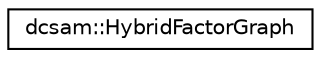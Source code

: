 digraph "Graphical Class Hierarchy"
{
 // LATEX_PDF_SIZE
  edge [fontname="Helvetica",fontsize="10",labelfontname="Helvetica",labelfontsize="10"];
  node [fontname="Helvetica",fontsize="10",shape=record];
  rankdir="LR";
  Node0 [label="dcsam::HybridFactorGraph",height=0.2,width=0.4,color="black", fillcolor="white", style="filled",URL="$classdcsam_1_1_hybrid_factor_graph.html",tooltip=" "];
}
